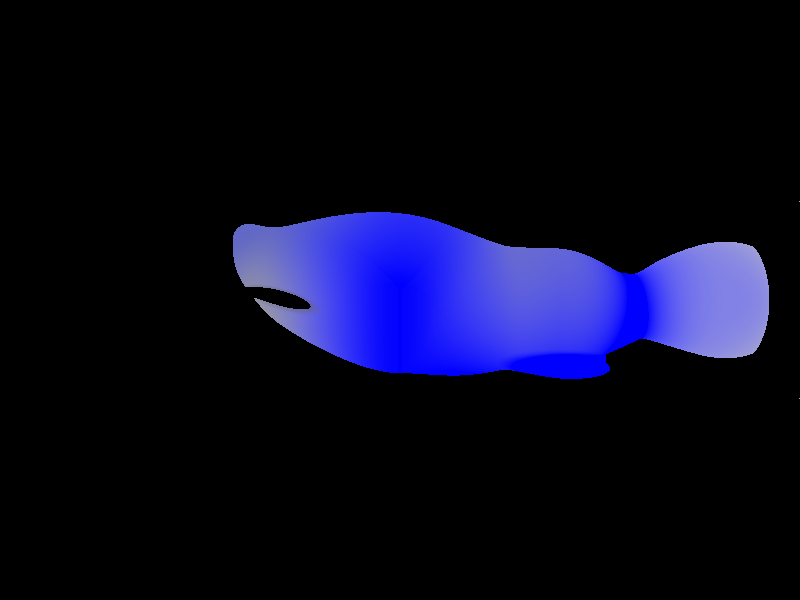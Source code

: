 #include "colors.inc"

camera{
	location <0, 0, -4>
	look_at 0
}

blob{
//top jaw/top of head, all the way to tail.
	cylinder{
		<-1,0.4,0>, <1,0,0>, 0.5, 1.1
		texture{
			pigment{colour DarkSlateBlue}
		}
	}
//bottom jaw to tail
	cylinder{
		<-0.8,0,0>, <1,0,0>, 0.5, 1
		texture{
			pigment{colour DimGrey}
		}
	}
//mouth
	cylinder{
		<-0.8,0.4,-1>,
		<-0.8,0.4,1>, 0.3,-2
		scale<1,0.25,1>
		rotate<0,0,-15>
		translate<0,-0.3,0>
	}
//belly
	sphere{
		<1,-0.5,0>, 1
		strength 1
		texture{
			pigment{colour Blue}
		}
	}
//fins
	cylinder{
		<0.25,-0.4,-0.5>,<0.25,-0.4,0.5>,0.1,1.1
		scale<4,1,1>
		texture{
			pigment{colour Blue}
		}
	}
//tail
	cylinder{
		<1,0,0>, <2,0,0>, 0.5,1.2
		texture{
			pigment{colour Blue}
		}
	}
	cylinder{
		<3,-1,0>,<2,0,0>,0.5,1
		texture{
			pigment{colour RichBlue}
		}
	}
	cylinder{
		<3,1,0>,<2,0,0>,0.5,1
		texture{
			pigment{colour RichBlue}
		}
	}
//hump on back. possibly unneded.
	sphere{
		0, 1
		strength 1.7
		texture{
			pigment{colour Blue}
		}
	}
}  
/*
sphere{
	<1,0,0>, 2
	texture{
		pigment{colour Blue transmit .5}
	}
}
sphere{
	0, 2
	texture{
		pigment{colour Grey transmit .5}
	}
}*/
light_source { <2, 4, -3> color White}
light_source { <-2, -4, -3> color White}
